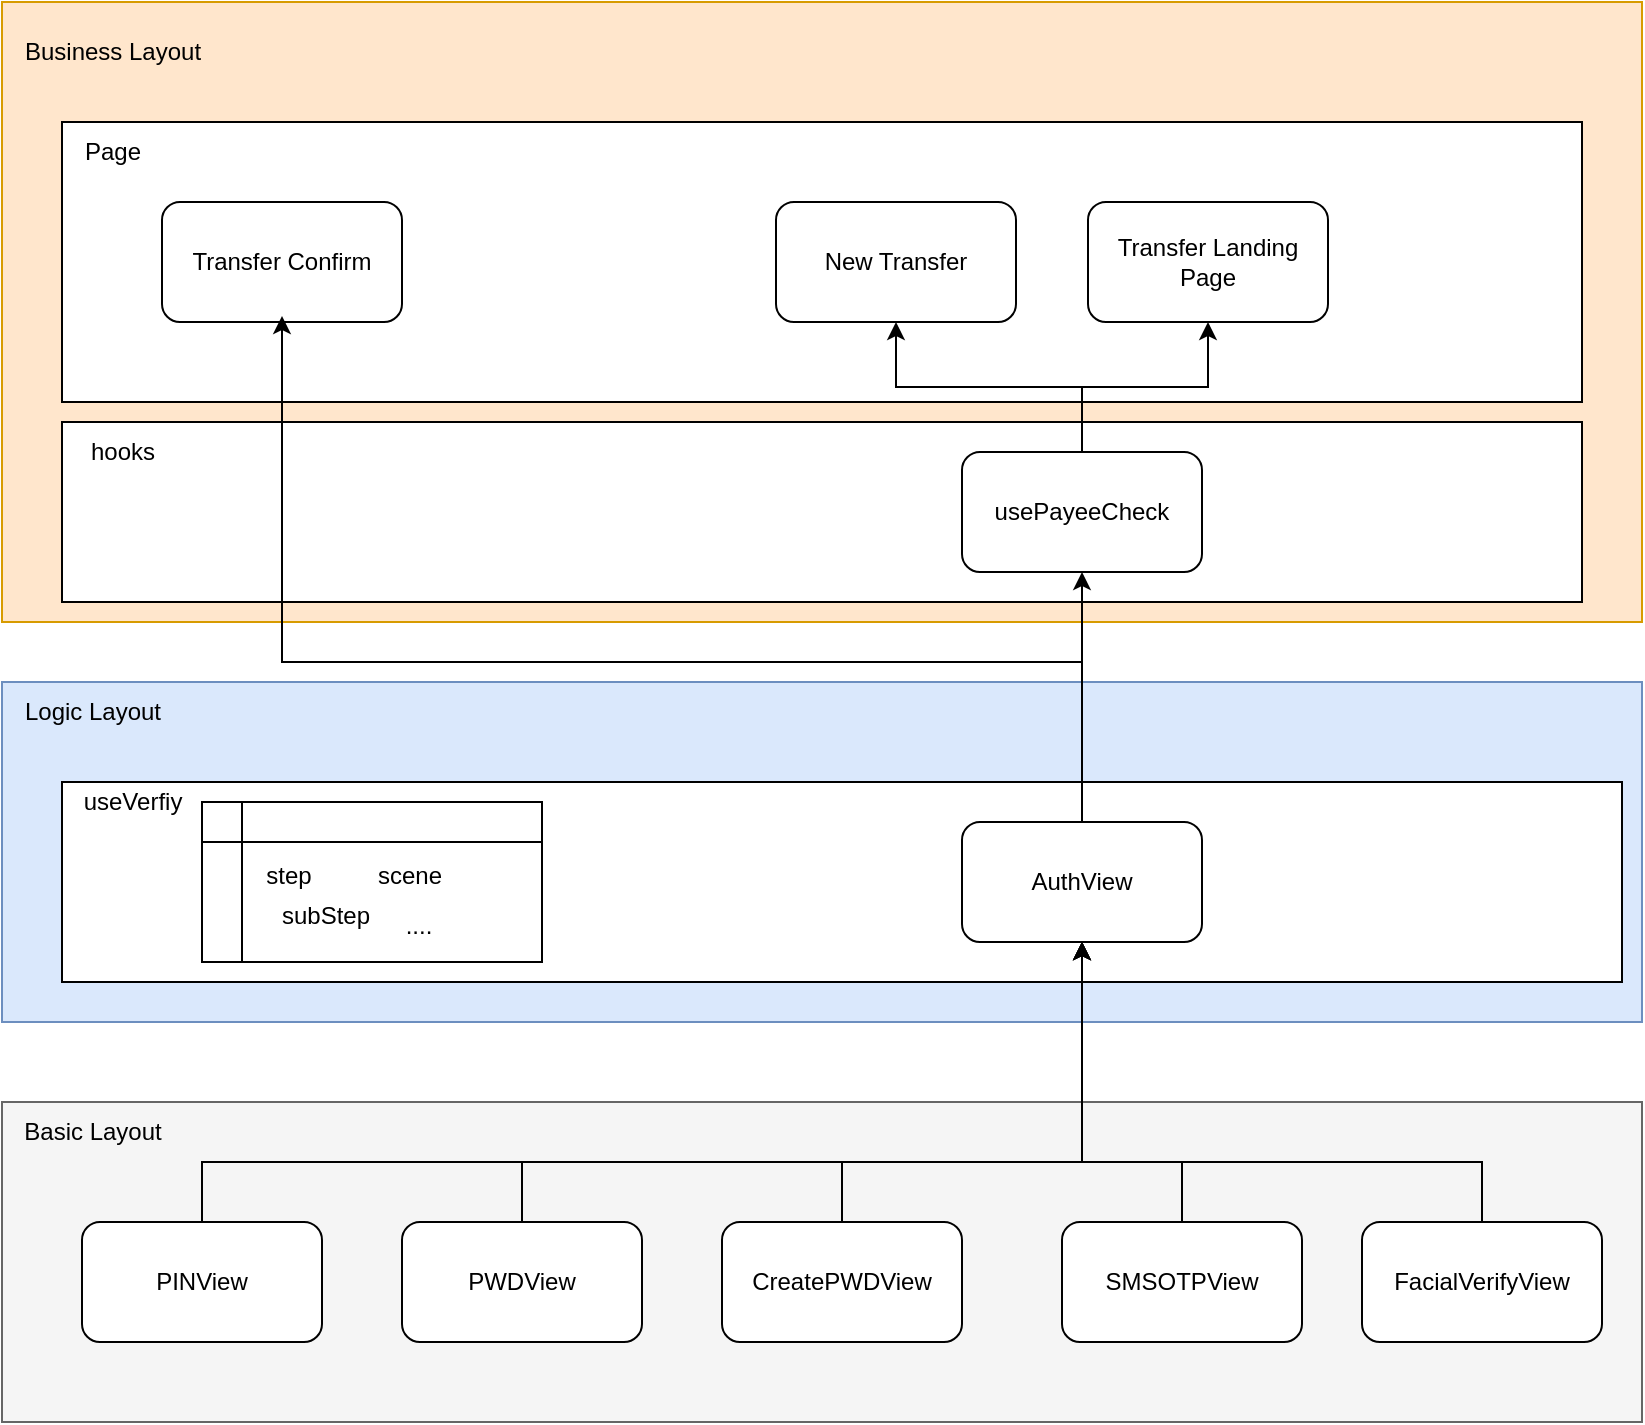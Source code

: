 <mxfile version="20.4.0" type="github">
  <diagram id="tug-MrQS2ArPpJNBZUA7" name="第 1 页">
    <mxGraphModel dx="1234" dy="1905" grid="1" gridSize="10" guides="1" tooltips="1" connect="1" arrows="1" fold="1" page="1" pageScale="1" pageWidth="827" pageHeight="1169" math="0" shadow="0">
      <root>
        <mxCell id="0" />
        <mxCell id="1" parent="0" />
        <mxCell id="47pUHz8qlLQvw9tdH5vL-11" value="" style="rounded=0;whiteSpace=wrap;html=1;fillColor=#dae8fc;strokeColor=#6c8ebf;" parent="1" vertex="1">
          <mxGeometry x="80" y="330" width="820" height="170" as="geometry" />
        </mxCell>
        <mxCell id="47pUHz8qlLQvw9tdH5vL-1" value="" style="rounded=0;whiteSpace=wrap;html=1;fillColor=#ffe6cc;strokeColor=#d79b00;" parent="1" vertex="1">
          <mxGeometry x="80" y="-10" width="820" height="310" as="geometry" />
        </mxCell>
        <mxCell id="47pUHz8qlLQvw9tdH5vL-2" value="" style="rounded=0;whiteSpace=wrap;html=1;" parent="1" vertex="1">
          <mxGeometry x="110" y="50" width="760" height="140" as="geometry" />
        </mxCell>
        <mxCell id="47pUHz8qlLQvw9tdH5vL-3" value="Page" style="text;html=1;align=center;verticalAlign=middle;resizable=0;points=[];autosize=1;strokeColor=none;fillColor=none;" parent="1" vertex="1">
          <mxGeometry x="110" y="50" width="50" height="30" as="geometry" />
        </mxCell>
        <mxCell id="47pUHz8qlLQvw9tdH5vL-4" value="Transfer Confirm" style="rounded=1;whiteSpace=wrap;html=1;fontFamily=Helvetica;fontSize=12;fontColor=default;align=center;strokeColor=default;fillColor=default;" parent="1" vertex="1">
          <mxGeometry x="160" y="90" width="120" height="60" as="geometry" />
        </mxCell>
        <mxCell id="47pUHz8qlLQvw9tdH5vL-5" value="New Transfer" style="rounded=1;whiteSpace=wrap;html=1;fontFamily=Helvetica;fontSize=12;fontColor=default;align=center;strokeColor=default;fillColor=default;" parent="1" vertex="1">
          <mxGeometry x="467" y="90" width="120" height="60" as="geometry" />
        </mxCell>
        <mxCell id="47pUHz8qlLQvw9tdH5vL-6" value="" style="rounded=0;whiteSpace=wrap;html=1;" parent="1" vertex="1">
          <mxGeometry x="110" y="380" width="780" height="100" as="geometry" />
        </mxCell>
        <mxCell id="47pUHz8qlLQvw9tdH5vL-8" value="AuthView" style="rounded=1;whiteSpace=wrap;html=1;" parent="1" vertex="1">
          <mxGeometry x="560" y="400" width="120" height="60" as="geometry" />
        </mxCell>
        <mxCell id="47pUHz8qlLQvw9tdH5vL-9" value="&lt;span style=&quot;&quot;&gt;useVerfiy&lt;/span&gt;" style="text;html=1;align=center;verticalAlign=middle;resizable=0;points=[];autosize=1;strokeColor=none;fillColor=none;" parent="1" vertex="1">
          <mxGeometry x="110" y="375" width="70" height="30" as="geometry" />
        </mxCell>
        <mxCell id="47pUHz8qlLQvw9tdH5vL-10" value="Business Layout" style="text;html=1;align=center;verticalAlign=middle;resizable=0;points=[];autosize=1;strokeColor=none;fillColor=none;" parent="1" vertex="1">
          <mxGeometry x="80" width="110" height="30" as="geometry" />
        </mxCell>
        <mxCell id="47pUHz8qlLQvw9tdH5vL-12" value="Logic Layout" style="text;html=1;align=center;verticalAlign=middle;resizable=0;points=[];autosize=1;strokeColor=none;fillColor=none;" parent="1" vertex="1">
          <mxGeometry x="80" y="330" width="90" height="30" as="geometry" />
        </mxCell>
        <mxCell id="47pUHz8qlLQvw9tdH5vL-13" value="" style="rounded=0;whiteSpace=wrap;html=1;fillColor=#f5f5f5;fontColor=#333333;strokeColor=#666666;" parent="1" vertex="1">
          <mxGeometry x="80" y="540" width="820" height="160" as="geometry" />
        </mxCell>
        <mxCell id="47pUHz8qlLQvw9tdH5vL-14" value="Basic Layout" style="text;html=1;align=center;verticalAlign=middle;resizable=0;points=[];autosize=1;strokeColor=none;fillColor=none;" parent="1" vertex="1">
          <mxGeometry x="80" y="540" width="90" height="30" as="geometry" />
        </mxCell>
        <mxCell id="47pUHz8qlLQvw9tdH5vL-22" value="" style="group" parent="1" vertex="1" connectable="0">
          <mxGeometry x="180" y="390" width="170" height="80" as="geometry" />
        </mxCell>
        <mxCell id="47pUHz8qlLQvw9tdH5vL-20" value="" style="shape=internalStorage;whiteSpace=wrap;html=1;backgroundOutline=1;" parent="47pUHz8qlLQvw9tdH5vL-22" vertex="1">
          <mxGeometry width="170" height="80" as="geometry" />
        </mxCell>
        <mxCell id="47pUHz8qlLQvw9tdH5vL-15" value="step" style="text;html=1;strokeColor=none;fillColor=none;align=center;verticalAlign=middle;whiteSpace=wrap;rounded=0;" parent="47pUHz8qlLQvw9tdH5vL-22" vertex="1">
          <mxGeometry x="17" y="26.67" width="53" height="20" as="geometry" />
        </mxCell>
        <mxCell id="47pUHz8qlLQvw9tdH5vL-16" value="scene" style="text;html=1;strokeColor=none;fillColor=none;align=center;verticalAlign=middle;whiteSpace=wrap;rounded=0;" parent="47pUHz8qlLQvw9tdH5vL-22" vertex="1">
          <mxGeometry x="80" y="26.67" width="47.5" height="20" as="geometry" />
        </mxCell>
        <mxCell id="47pUHz8qlLQvw9tdH5vL-17" value="subStep" style="text;html=1;strokeColor=none;fillColor=none;align=center;verticalAlign=middle;whiteSpace=wrap;rounded=0;" parent="47pUHz8qlLQvw9tdH5vL-22" vertex="1">
          <mxGeometry x="34" y="46.67" width="56" height="20" as="geometry" />
        </mxCell>
        <mxCell id="47pUHz8qlLQvw9tdH5vL-21" value="...." style="text;html=1;align=center;verticalAlign=middle;resizable=0;points=[];autosize=1;strokeColor=none;fillColor=none;" parent="47pUHz8qlLQvw9tdH5vL-22" vertex="1">
          <mxGeometry x="87.5" y="46.67" width="40" height="30" as="geometry" />
        </mxCell>
        <mxCell id="47pUHz8qlLQvw9tdH5vL-28" style="edgeStyle=orthogonalEdgeStyle;rounded=0;orthogonalLoop=1;jettySize=auto;html=1;" parent="1" source="47pUHz8qlLQvw9tdH5vL-24" target="47pUHz8qlLQvw9tdH5vL-8" edge="1">
          <mxGeometry relative="1" as="geometry">
            <Array as="points">
              <mxPoint x="180" y="570" />
              <mxPoint x="620" y="570" />
            </Array>
          </mxGeometry>
        </mxCell>
        <mxCell id="47pUHz8qlLQvw9tdH5vL-24" value="PINView" style="rounded=1;whiteSpace=wrap;html=1;" parent="1" vertex="1">
          <mxGeometry x="120" y="600" width="120" height="60" as="geometry" />
        </mxCell>
        <mxCell id="47pUHz8qlLQvw9tdH5vL-29" style="edgeStyle=orthogonalEdgeStyle;rounded=0;orthogonalLoop=1;jettySize=auto;html=1;entryX=0.5;entryY=1;entryDx=0;entryDy=0;" parent="1" source="47pUHz8qlLQvw9tdH5vL-25" target="47pUHz8qlLQvw9tdH5vL-8" edge="1">
          <mxGeometry relative="1" as="geometry">
            <Array as="points">
              <mxPoint x="340" y="570" />
              <mxPoint x="620" y="570" />
            </Array>
          </mxGeometry>
        </mxCell>
        <mxCell id="47pUHz8qlLQvw9tdH5vL-25" value="PWDView" style="rounded=1;whiteSpace=wrap;html=1;" parent="1" vertex="1">
          <mxGeometry x="280" y="600" width="120" height="60" as="geometry" />
        </mxCell>
        <mxCell id="47pUHz8qlLQvw9tdH5vL-30" style="edgeStyle=orthogonalEdgeStyle;rounded=0;orthogonalLoop=1;jettySize=auto;html=1;" parent="1" source="47pUHz8qlLQvw9tdH5vL-26" target="47pUHz8qlLQvw9tdH5vL-8" edge="1">
          <mxGeometry relative="1" as="geometry">
            <Array as="points">
              <mxPoint x="500" y="570" />
              <mxPoint x="620" y="570" />
            </Array>
          </mxGeometry>
        </mxCell>
        <mxCell id="47pUHz8qlLQvw9tdH5vL-26" value="CreatePWDView" style="rounded=1;whiteSpace=wrap;html=1;" parent="1" vertex="1">
          <mxGeometry x="440" y="600" width="120" height="60" as="geometry" />
        </mxCell>
        <mxCell id="47pUHz8qlLQvw9tdH5vL-31" style="edgeStyle=orthogonalEdgeStyle;rounded=0;orthogonalLoop=1;jettySize=auto;html=1;entryX=0.5;entryY=1;entryDx=0;entryDy=0;" parent="1" source="47pUHz8qlLQvw9tdH5vL-27" target="47pUHz8qlLQvw9tdH5vL-8" edge="1">
          <mxGeometry relative="1" as="geometry">
            <Array as="points">
              <mxPoint x="670" y="570" />
              <mxPoint x="620" y="570" />
            </Array>
          </mxGeometry>
        </mxCell>
        <mxCell id="47pUHz8qlLQvw9tdH5vL-27" value="SMSOTPView" style="rounded=1;whiteSpace=wrap;html=1;" parent="1" vertex="1">
          <mxGeometry x="610" y="600" width="120" height="60" as="geometry" />
        </mxCell>
        <mxCell id="wXyz6Q06AJI_B1UI5oNw-1" value="Transfer Landing Page" style="rounded=1;whiteSpace=wrap;html=1;fontFamily=Helvetica;fontSize=12;fontColor=default;align=center;strokeColor=default;fillColor=default;" parent="1" vertex="1">
          <mxGeometry x="623" y="90" width="120" height="60" as="geometry" />
        </mxCell>
        <mxCell id="wXyz6Q06AJI_B1UI5oNw-2" value="" style="rounded=0;whiteSpace=wrap;html=1;" parent="1" vertex="1">
          <mxGeometry x="110" y="200" width="760" height="90" as="geometry" />
        </mxCell>
        <mxCell id="wXyz6Q06AJI_B1UI5oNw-6" style="edgeStyle=orthogonalEdgeStyle;rounded=0;orthogonalLoop=1;jettySize=auto;html=1;" parent="1" source="wXyz6Q06AJI_B1UI5oNw-3" target="47pUHz8qlLQvw9tdH5vL-5" edge="1">
          <mxGeometry relative="1" as="geometry" />
        </mxCell>
        <mxCell id="wXyz6Q06AJI_B1UI5oNw-7" style="edgeStyle=orthogonalEdgeStyle;rounded=0;orthogonalLoop=1;jettySize=auto;html=1;" parent="1" source="wXyz6Q06AJI_B1UI5oNw-3" target="wXyz6Q06AJI_B1UI5oNw-1" edge="1">
          <mxGeometry relative="1" as="geometry" />
        </mxCell>
        <mxCell id="wXyz6Q06AJI_B1UI5oNw-3" value="usePayeeCheck" style="rounded=1;whiteSpace=wrap;html=1;fontFamily=Helvetica;fontSize=12;fontColor=default;align=center;strokeColor=default;fillColor=default;" parent="1" vertex="1">
          <mxGeometry x="560" y="215" width="120" height="60" as="geometry" />
        </mxCell>
        <mxCell id="47pUHz8qlLQvw9tdH5vL-19" style="edgeStyle=orthogonalEdgeStyle;rounded=0;orthogonalLoop=1;jettySize=auto;html=1;entryX=0.5;entryY=1;entryDx=0;entryDy=0;exitX=0.5;exitY=0;exitDx=0;exitDy=0;" parent="1" edge="1" source="47pUHz8qlLQvw9tdH5vL-8">
          <mxGeometry relative="1" as="geometry">
            <Array as="points">
              <mxPoint x="620" y="320" />
              <mxPoint x="220" y="320" />
            </Array>
            <mxPoint x="474" y="397" as="sourcePoint" />
            <mxPoint x="220" y="147" as="targetPoint" />
          </mxGeometry>
        </mxCell>
        <mxCell id="wXyz6Q06AJI_B1UI5oNw-4" value="hooks" style="text;html=1;align=center;verticalAlign=middle;resizable=0;points=[];autosize=1;strokeColor=none;fillColor=none;" parent="1" vertex="1">
          <mxGeometry x="110" y="200" width="60" height="30" as="geometry" />
        </mxCell>
        <mxCell id="wXyz6Q06AJI_B1UI5oNw-5" style="edgeStyle=orthogonalEdgeStyle;rounded=0;orthogonalLoop=1;jettySize=auto;html=1;entryX=0.5;entryY=1;entryDx=0;entryDy=0;" parent="1" source="47pUHz8qlLQvw9tdH5vL-8" target="wXyz6Q06AJI_B1UI5oNw-3" edge="1">
          <mxGeometry relative="1" as="geometry" />
        </mxCell>
        <mxCell id="XZqSzWeyP3mBKSsPZ4cO-2" style="edgeStyle=orthogonalEdgeStyle;rounded=0;orthogonalLoop=1;jettySize=auto;html=1;entryX=0.5;entryY=1;entryDx=0;entryDy=0;" edge="1" parent="1" source="XZqSzWeyP3mBKSsPZ4cO-1" target="47pUHz8qlLQvw9tdH5vL-8">
          <mxGeometry relative="1" as="geometry">
            <Array as="points">
              <mxPoint x="820" y="570" />
              <mxPoint x="620" y="570" />
            </Array>
          </mxGeometry>
        </mxCell>
        <mxCell id="XZqSzWeyP3mBKSsPZ4cO-1" value="FacialVerifyView" style="rounded=1;whiteSpace=wrap;html=1;" vertex="1" parent="1">
          <mxGeometry x="760" y="600" width="120" height="60" as="geometry" />
        </mxCell>
      </root>
    </mxGraphModel>
  </diagram>
</mxfile>
